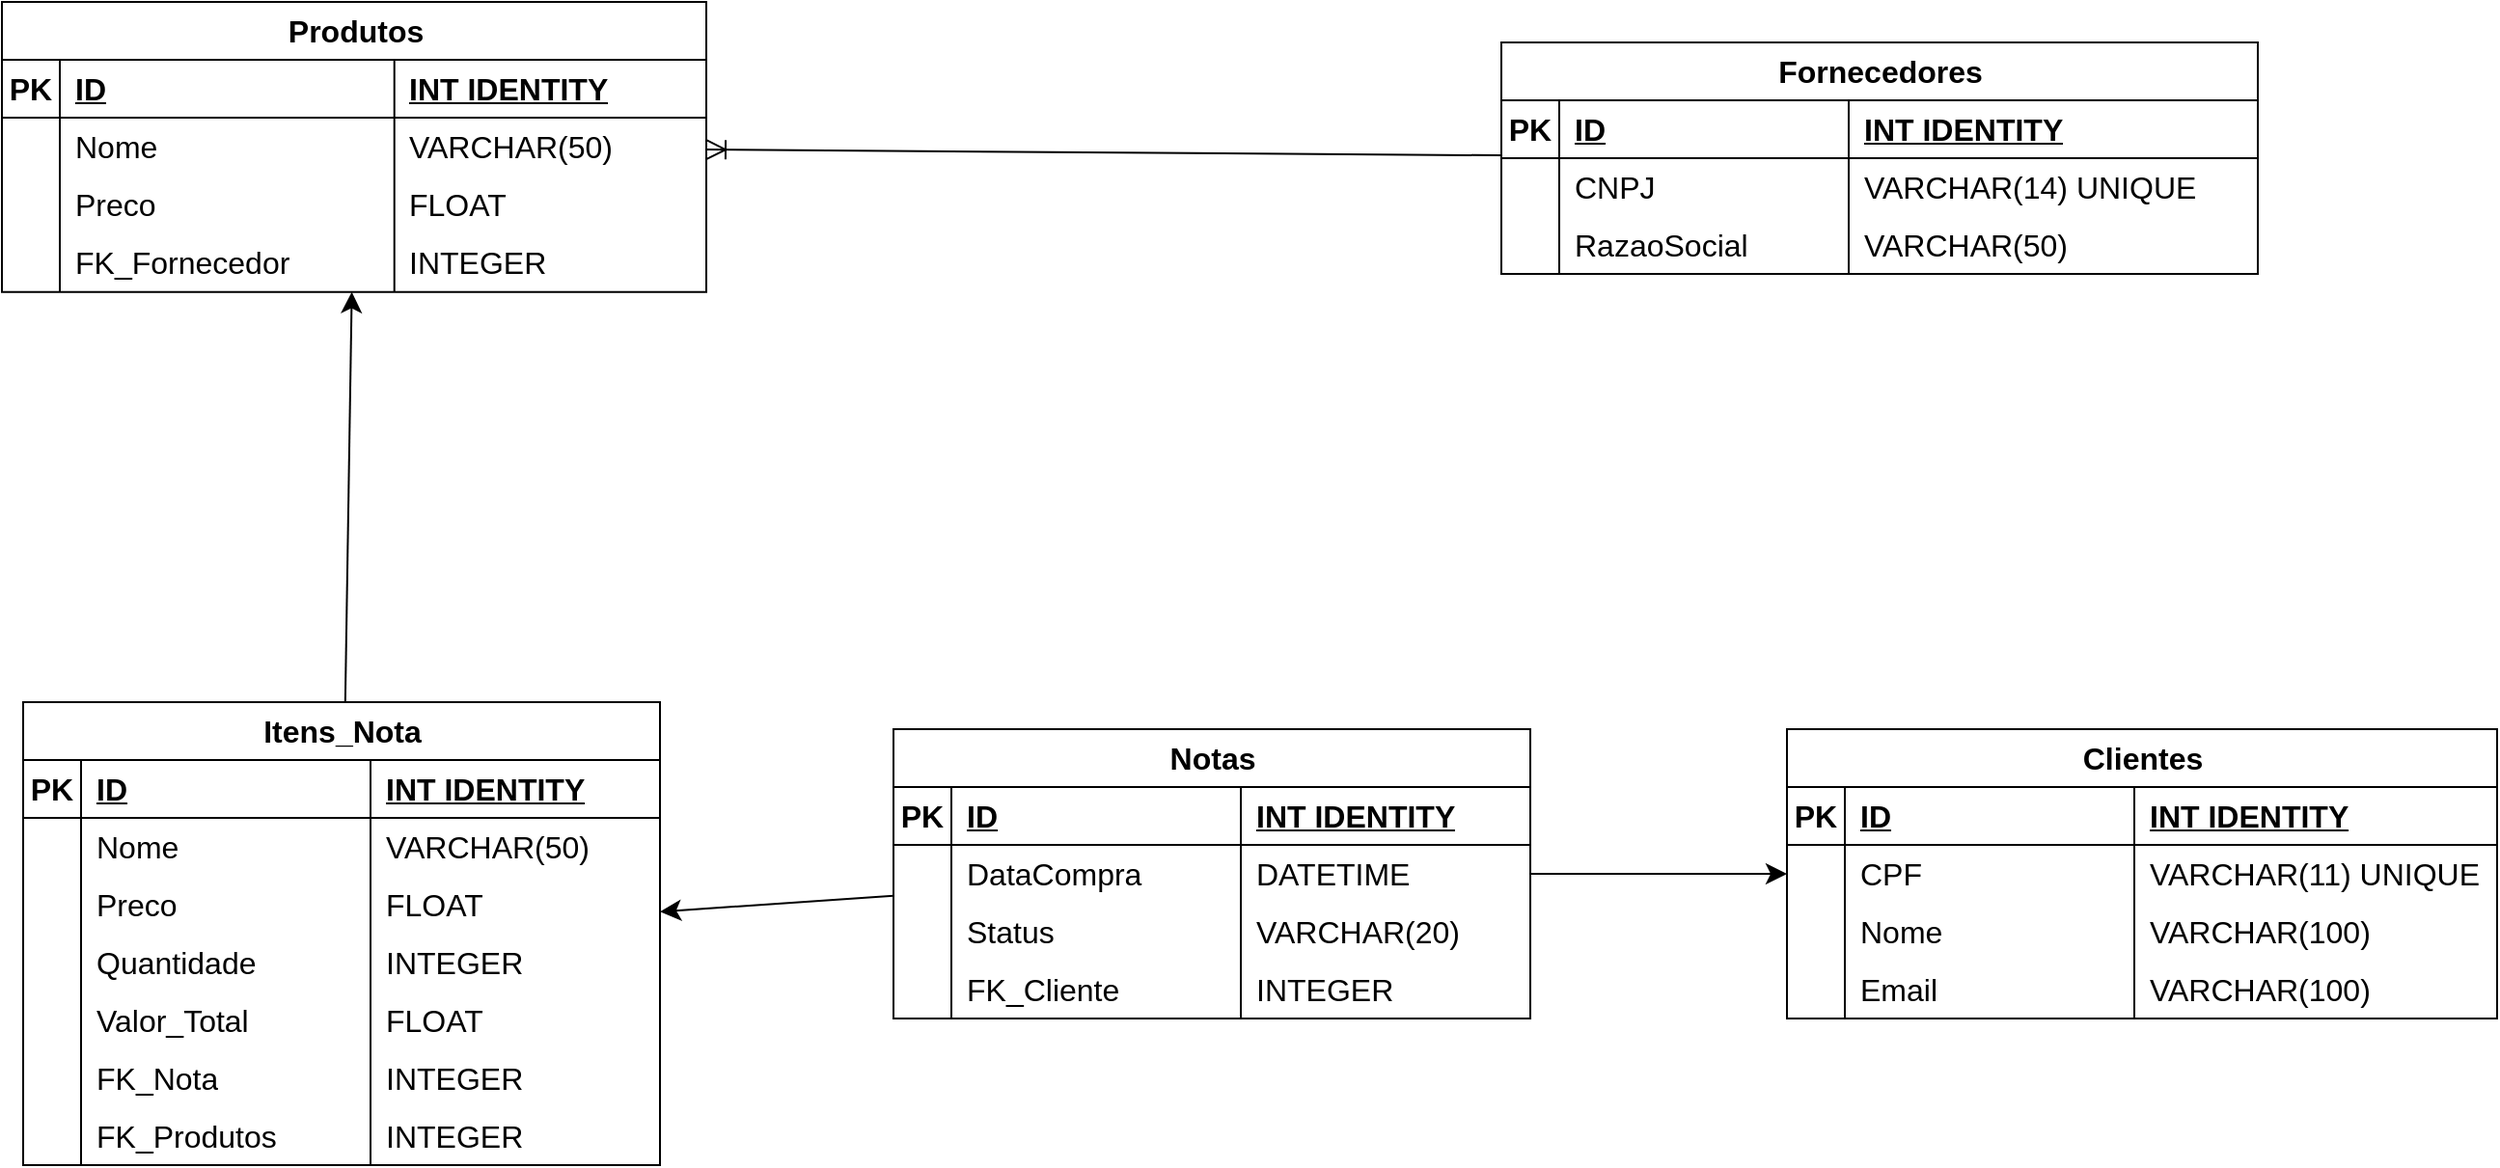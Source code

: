 <mxfile version="22.1.2" type="device">
  <diagram name="Page-1" id="btk4dhSdIgPT5likEBNf">
    <mxGraphModel dx="1498" dy="1090" grid="0" gridSize="10" guides="1" tooltips="1" connect="1" arrows="1" fold="1" page="0" pageScale="1" pageWidth="850" pageHeight="1100" math="0" shadow="0">
      <root>
        <mxCell id="0" />
        <mxCell id="1" parent="0" />
        <mxCell id="yaAyxSlWEsneB4Hl2WkM-1" value="Produtos" style="shape=table;startSize=30;container=1;collapsible=1;childLayout=tableLayout;fixedRows=1;rowLines=0;fontStyle=1;align=center;resizeLast=1;html=1;fontSize=16;shadow=0;" parent="1" vertex="1">
          <mxGeometry x="-397" y="-59" width="365" height="150.35" as="geometry" />
        </mxCell>
        <mxCell id="yaAyxSlWEsneB4Hl2WkM-2" value="" style="shape=tableRow;horizontal=0;startSize=0;swimlaneHead=0;swimlaneBody=0;fillColor=none;collapsible=0;dropTarget=0;points=[[0,0.5],[1,0.5]];portConstraint=eastwest;top=0;left=0;right=0;bottom=1;fontSize=16;shadow=0;" parent="yaAyxSlWEsneB4Hl2WkM-1" vertex="1">
          <mxGeometry y="30" width="365" height="30" as="geometry" />
        </mxCell>
        <mxCell id="yaAyxSlWEsneB4Hl2WkM-3" value="PK" style="shape=partialRectangle;connectable=0;fillColor=none;top=0;left=0;bottom=0;right=0;fontStyle=1;overflow=hidden;whiteSpace=wrap;html=1;fontSize=16;shadow=0;" parent="yaAyxSlWEsneB4Hl2WkM-2" vertex="1">
          <mxGeometry width="30" height="30" as="geometry">
            <mxRectangle width="30" height="30" as="alternateBounds" />
          </mxGeometry>
        </mxCell>
        <mxCell id="yaAyxSlWEsneB4Hl2WkM-4" value="ID" style="shape=partialRectangle;connectable=0;fillColor=none;top=0;left=0;bottom=0;right=0;align=left;spacingLeft=6;fontStyle=5;overflow=hidden;whiteSpace=wrap;html=1;fontSize=16;shadow=0;snapToPoint=0;fixDash=0;metaEdit=0;backgroundOutline=0;enumerate=0;comic=0;deletable=0;" parent="yaAyxSlWEsneB4Hl2WkM-2" vertex="1">
          <mxGeometry x="30" width="173.353" height="30" as="geometry">
            <mxRectangle width="173.353" height="30" as="alternateBounds" />
          </mxGeometry>
        </mxCell>
        <mxCell id="yaAyxSlWEsneB4Hl2WkM-152" value="INT IDENTITY" style="shape=partialRectangle;connectable=0;fillColor=none;top=0;left=0;bottom=0;right=0;align=left;spacingLeft=6;fontStyle=5;overflow=hidden;whiteSpace=wrap;html=1;fontSize=16;shadow=0;snapToPoint=0;fixDash=0;metaEdit=0;backgroundOutline=0;enumerate=0;comic=0;deletable=0;" parent="yaAyxSlWEsneB4Hl2WkM-2" vertex="1">
          <mxGeometry x="203.353" width="161.647" height="30" as="geometry">
            <mxRectangle width="161.647" height="30" as="alternateBounds" />
          </mxGeometry>
        </mxCell>
        <mxCell id="yaAyxSlWEsneB4Hl2WkM-5" value="" style="shape=tableRow;horizontal=0;startSize=0;swimlaneHead=0;swimlaneBody=0;fillColor=none;collapsible=0;dropTarget=0;points=[[0,0.5],[1,0.5]];portConstraint=eastwest;top=0;left=0;right=0;bottom=0;fontSize=16;shadow=0;" parent="yaAyxSlWEsneB4Hl2WkM-1" vertex="1">
          <mxGeometry y="60" width="365" height="30" as="geometry" />
        </mxCell>
        <mxCell id="yaAyxSlWEsneB4Hl2WkM-6" value="" style="shape=partialRectangle;connectable=0;fillColor=none;top=0;left=0;bottom=0;right=0;editable=1;overflow=hidden;whiteSpace=wrap;html=1;fontSize=16;shadow=0;" parent="yaAyxSlWEsneB4Hl2WkM-5" vertex="1">
          <mxGeometry width="30" height="30" as="geometry">
            <mxRectangle width="30" height="30" as="alternateBounds" />
          </mxGeometry>
        </mxCell>
        <mxCell id="yaAyxSlWEsneB4Hl2WkM-7" value="Nome" style="shape=partialRectangle;connectable=0;fillColor=none;top=0;left=0;bottom=0;right=0;align=left;spacingLeft=6;overflow=hidden;whiteSpace=wrap;html=1;fontSize=16;shadow=0;snapToPoint=0;fixDash=0;metaEdit=0;backgroundOutline=0;enumerate=0;comic=0;deletable=0;" parent="yaAyxSlWEsneB4Hl2WkM-5" vertex="1">
          <mxGeometry x="30" width="173.353" height="30" as="geometry">
            <mxRectangle width="173.353" height="30" as="alternateBounds" />
          </mxGeometry>
        </mxCell>
        <mxCell id="yaAyxSlWEsneB4Hl2WkM-153" value="VARCHAR(50)" style="shape=partialRectangle;connectable=0;fillColor=none;top=0;left=0;bottom=0;right=0;align=left;spacingLeft=6;overflow=hidden;whiteSpace=wrap;html=1;fontSize=16;shadow=0;snapToPoint=0;fixDash=0;metaEdit=0;backgroundOutline=0;enumerate=0;comic=0;deletable=0;" parent="yaAyxSlWEsneB4Hl2WkM-5" vertex="1">
          <mxGeometry x="203.353" width="161.647" height="30" as="geometry">
            <mxRectangle width="161.647" height="30" as="alternateBounds" />
          </mxGeometry>
        </mxCell>
        <mxCell id="yaAyxSlWEsneB4Hl2WkM-101" value="" style="shape=tableRow;horizontal=0;startSize=0;swimlaneHead=0;swimlaneBody=0;fillColor=none;collapsible=0;dropTarget=0;points=[[0,0.5],[1,0.5]];portConstraint=eastwest;top=0;left=0;right=0;bottom=0;fontSize=16;shadow=0;" parent="yaAyxSlWEsneB4Hl2WkM-1" vertex="1">
          <mxGeometry y="90" width="365" height="30" as="geometry" />
        </mxCell>
        <mxCell id="yaAyxSlWEsneB4Hl2WkM-102" value="" style="shape=partialRectangle;connectable=0;fillColor=none;top=0;left=0;bottom=0;right=0;editable=1;overflow=hidden;whiteSpace=wrap;html=1;fontSize=16;shadow=0;" parent="yaAyxSlWEsneB4Hl2WkM-101" vertex="1">
          <mxGeometry width="30" height="30" as="geometry">
            <mxRectangle width="30" height="30" as="alternateBounds" />
          </mxGeometry>
        </mxCell>
        <mxCell id="yaAyxSlWEsneB4Hl2WkM-103" value="Preco" style="shape=partialRectangle;connectable=0;fillColor=none;top=0;left=0;bottom=0;right=0;align=left;spacingLeft=6;overflow=hidden;whiteSpace=wrap;html=1;fontSize=16;shadow=0;snapToPoint=0;fixDash=0;metaEdit=0;backgroundOutline=0;enumerate=0;comic=0;deletable=0;" parent="yaAyxSlWEsneB4Hl2WkM-101" vertex="1">
          <mxGeometry x="30" width="173.353" height="30" as="geometry">
            <mxRectangle width="173.353" height="30" as="alternateBounds" />
          </mxGeometry>
        </mxCell>
        <mxCell id="yaAyxSlWEsneB4Hl2WkM-154" value="FLOAT" style="shape=partialRectangle;connectable=0;fillColor=none;top=0;left=0;bottom=0;right=0;align=left;spacingLeft=6;overflow=hidden;whiteSpace=wrap;html=1;fontSize=16;shadow=0;snapToPoint=0;fixDash=0;metaEdit=0;backgroundOutline=0;enumerate=0;comic=0;deletable=0;" parent="yaAyxSlWEsneB4Hl2WkM-101" vertex="1">
          <mxGeometry x="203.353" width="161.647" height="30" as="geometry">
            <mxRectangle width="161.647" height="30" as="alternateBounds" />
          </mxGeometry>
        </mxCell>
        <mxCell id="yaAyxSlWEsneB4Hl2WkM-73" value="" style="shape=tableRow;horizontal=0;startSize=0;swimlaneHead=0;swimlaneBody=0;fillColor=none;collapsible=0;dropTarget=0;points=[[0,0.5],[1,0.5]];portConstraint=eastwest;top=0;left=0;right=0;bottom=0;fontSize=16;shadow=0;" parent="yaAyxSlWEsneB4Hl2WkM-1" vertex="1">
          <mxGeometry y="120" width="365" height="30" as="geometry" />
        </mxCell>
        <mxCell id="yaAyxSlWEsneB4Hl2WkM-74" value="" style="shape=partialRectangle;connectable=0;fillColor=none;top=0;left=0;bottom=0;right=0;editable=1;overflow=hidden;whiteSpace=wrap;html=1;fontSize=16;shadow=0;" parent="yaAyxSlWEsneB4Hl2WkM-73" vertex="1">
          <mxGeometry width="30" height="30" as="geometry">
            <mxRectangle width="30" height="30" as="alternateBounds" />
          </mxGeometry>
        </mxCell>
        <mxCell id="yaAyxSlWEsneB4Hl2WkM-75" value="FK_Fornecedor" style="shape=partialRectangle;connectable=0;fillColor=none;top=0;left=0;bottom=0;right=0;align=left;spacingLeft=6;overflow=hidden;whiteSpace=wrap;html=1;fontSize=16;shadow=0;snapToPoint=0;fixDash=0;metaEdit=0;backgroundOutline=0;enumerate=0;comic=0;deletable=0;" parent="yaAyxSlWEsneB4Hl2WkM-73" vertex="1">
          <mxGeometry x="30" width="173.353" height="30" as="geometry">
            <mxRectangle width="173.353" height="30" as="alternateBounds" />
          </mxGeometry>
        </mxCell>
        <mxCell id="yaAyxSlWEsneB4Hl2WkM-156" value="INTEGER" style="shape=partialRectangle;connectable=0;fillColor=none;top=0;left=0;bottom=0;right=0;align=left;spacingLeft=6;overflow=hidden;whiteSpace=wrap;html=1;fontSize=16;shadow=0;snapToPoint=0;fixDash=0;metaEdit=0;backgroundOutline=0;enumerate=0;comic=0;deletable=0;" parent="yaAyxSlWEsneB4Hl2WkM-73" vertex="1">
          <mxGeometry x="203.353" width="161.647" height="30" as="geometry">
            <mxRectangle width="161.647" height="30" as="alternateBounds" />
          </mxGeometry>
        </mxCell>
        <mxCell id="yaAyxSlWEsneB4Hl2WkM-59" style="edgeStyle=none;curved=1;rounded=0;orthogonalLoop=1;jettySize=auto;html=1;fontSize=12;startSize=8;endSize=8;endArrow=ERoneToMany;endFill=0;shadow=0;snapToPoint=0;fixDash=0;metaEdit=0;backgroundOutline=0;enumerate=0;comic=0;deletable=0;" parent="1" source="yaAyxSlWEsneB4Hl2WkM-14" target="yaAyxSlWEsneB4Hl2WkM-1" edge="1">
          <mxGeometry relative="1" as="geometry" />
        </mxCell>
        <mxCell id="yaAyxSlWEsneB4Hl2WkM-14" value="Fornecedores" style="shape=table;startSize=30;container=1;collapsible=1;childLayout=tableLayout;fixedRows=1;rowLines=0;fontStyle=1;align=center;resizeLast=1;html=1;fontSize=16;shadow=0;snapToPoint=0;fixDash=0;metaEdit=0;backgroundOutline=0;enumerate=0;comic=0;deletable=0;" parent="1" vertex="1">
          <mxGeometry x="380" y="-38" width="392" height="120" as="geometry" />
        </mxCell>
        <mxCell id="yaAyxSlWEsneB4Hl2WkM-15" value="" style="shape=tableRow;horizontal=0;startSize=0;swimlaneHead=0;swimlaneBody=0;fillColor=none;collapsible=0;dropTarget=0;points=[[0,0.5],[1,0.5]];portConstraint=eastwest;top=0;left=0;right=0;bottom=1;fontSize=16;shadow=0;snapToPoint=0;fixDash=0;metaEdit=0;backgroundOutline=0;enumerate=0;comic=0;deletable=0;" parent="yaAyxSlWEsneB4Hl2WkM-14" vertex="1">
          <mxGeometry y="30" width="392" height="30" as="geometry" />
        </mxCell>
        <mxCell id="yaAyxSlWEsneB4Hl2WkM-16" value="PK" style="shape=partialRectangle;connectable=0;fillColor=none;top=0;left=0;bottom=0;right=0;fontStyle=1;overflow=hidden;whiteSpace=wrap;html=1;fontSize=16;shadow=0;snapToPoint=0;fixDash=0;metaEdit=0;backgroundOutline=0;enumerate=0;comic=0;deletable=0;" parent="yaAyxSlWEsneB4Hl2WkM-15" vertex="1">
          <mxGeometry width="30" height="30" as="geometry">
            <mxRectangle width="30" height="30" as="alternateBounds" />
          </mxGeometry>
        </mxCell>
        <mxCell id="yaAyxSlWEsneB4Hl2WkM-17" value="ID" style="shape=partialRectangle;connectable=0;fillColor=none;top=0;left=0;bottom=0;right=0;align=left;spacingLeft=6;fontStyle=5;overflow=hidden;whiteSpace=wrap;html=1;fontSize=16;shadow=0;snapToPoint=0;fixDash=0;metaEdit=0;backgroundOutline=0;enumerate=0;comic=0;deletable=0;" parent="yaAyxSlWEsneB4Hl2WkM-15" vertex="1">
          <mxGeometry x="30" width="150" height="30" as="geometry">
            <mxRectangle width="150" height="30" as="alternateBounds" />
          </mxGeometry>
        </mxCell>
        <mxCell id="yaAyxSlWEsneB4Hl2WkM-140" value="&lt;span style=&quot;color: rgb(0, 0, 0); font-family: Helvetica; font-size: 16px; font-style: normal; font-variant-ligatures: normal; font-variant-caps: normal; font-weight: 700; letter-spacing: normal; orphans: 2; text-align: left; text-indent: 0px; text-transform: none; widows: 2; word-spacing: 0px; -webkit-text-stroke-width: 0px; background-color: rgb(255, 255, 255); text-decoration: underline; float: none; display: inline !important;&quot;&gt;INT IDENTITY&lt;/span&gt;" style="shape=partialRectangle;connectable=0;fillColor=none;top=0;left=0;bottom=0;right=0;align=left;spacingLeft=6;fontStyle=5;overflow=hidden;whiteSpace=wrap;html=1;fontSize=16;shadow=0;snapToPoint=0;fixDash=0;metaEdit=0;backgroundOutline=0;enumerate=0;comic=0;deletable=0;" parent="yaAyxSlWEsneB4Hl2WkM-15" vertex="1">
          <mxGeometry x="180" width="212" height="30" as="geometry">
            <mxRectangle width="212" height="30" as="alternateBounds" />
          </mxGeometry>
        </mxCell>
        <mxCell id="yaAyxSlWEsneB4Hl2WkM-18" value="" style="shape=tableRow;horizontal=0;startSize=0;swimlaneHead=0;swimlaneBody=0;fillColor=none;collapsible=0;dropTarget=0;points=[[0,0.5],[1,0.5]];portConstraint=eastwest;top=0;left=0;right=0;bottom=0;fontSize=16;shadow=0;snapToPoint=0;fixDash=0;metaEdit=0;backgroundOutline=0;enumerate=0;comic=0;deletable=0;" parent="yaAyxSlWEsneB4Hl2WkM-14" vertex="1">
          <mxGeometry y="60" width="392" height="30" as="geometry" />
        </mxCell>
        <mxCell id="yaAyxSlWEsneB4Hl2WkM-19" value="" style="shape=partialRectangle;connectable=0;fillColor=none;top=0;left=0;bottom=0;right=0;editable=1;overflow=hidden;whiteSpace=wrap;html=1;fontSize=16;shadow=0;snapToPoint=0;fixDash=0;metaEdit=0;backgroundOutline=0;enumerate=0;comic=0;deletable=0;" parent="yaAyxSlWEsneB4Hl2WkM-18" vertex="1">
          <mxGeometry width="30" height="30" as="geometry">
            <mxRectangle width="30" height="30" as="alternateBounds" />
          </mxGeometry>
        </mxCell>
        <mxCell id="yaAyxSlWEsneB4Hl2WkM-20" value="CNPJ" style="shape=partialRectangle;connectable=0;fillColor=none;top=0;left=0;bottom=0;right=0;align=left;spacingLeft=6;overflow=hidden;whiteSpace=wrap;html=1;fontSize=16;shadow=0;snapToPoint=0;fixDash=0;metaEdit=0;backgroundOutline=0;enumerate=0;comic=0;deletable=0;" parent="yaAyxSlWEsneB4Hl2WkM-18" vertex="1">
          <mxGeometry x="30" width="150" height="30" as="geometry">
            <mxRectangle width="150" height="30" as="alternateBounds" />
          </mxGeometry>
        </mxCell>
        <mxCell id="yaAyxSlWEsneB4Hl2WkM-141" value="VARCHAR(14) UNIQUE" style="shape=partialRectangle;connectable=0;fillColor=none;top=0;left=0;bottom=0;right=0;align=left;spacingLeft=6;overflow=hidden;whiteSpace=wrap;html=1;fontSize=16;shadow=0;snapToPoint=0;fixDash=0;metaEdit=0;backgroundOutline=0;enumerate=0;comic=0;deletable=0;" parent="yaAyxSlWEsneB4Hl2WkM-18" vertex="1">
          <mxGeometry x="180" width="212" height="30" as="geometry">
            <mxRectangle width="212" height="30" as="alternateBounds" />
          </mxGeometry>
        </mxCell>
        <mxCell id="yaAyxSlWEsneB4Hl2WkM-137" value="" style="shape=tableRow;horizontal=0;startSize=0;swimlaneHead=0;swimlaneBody=0;fillColor=none;collapsible=0;dropTarget=0;points=[[0,0.5],[1,0.5]];portConstraint=eastwest;top=0;left=0;right=0;bottom=0;fontSize=16;shadow=0;snapToPoint=0;fixDash=0;metaEdit=0;backgroundOutline=0;enumerate=0;comic=0;deletable=0;" parent="yaAyxSlWEsneB4Hl2WkM-14" vertex="1">
          <mxGeometry y="90" width="392" height="30" as="geometry" />
        </mxCell>
        <mxCell id="yaAyxSlWEsneB4Hl2WkM-138" value="" style="shape=partialRectangle;connectable=0;fillColor=none;top=0;left=0;bottom=0;right=0;editable=1;overflow=hidden;whiteSpace=wrap;html=1;fontSize=16;shadow=0;snapToPoint=0;fixDash=0;metaEdit=0;backgroundOutline=0;enumerate=0;comic=0;deletable=0;" parent="yaAyxSlWEsneB4Hl2WkM-137" vertex="1">
          <mxGeometry width="30" height="30" as="geometry">
            <mxRectangle width="30" height="30" as="alternateBounds" />
          </mxGeometry>
        </mxCell>
        <mxCell id="yaAyxSlWEsneB4Hl2WkM-139" value="RazaoSocial" style="shape=partialRectangle;connectable=0;fillColor=none;top=0;left=0;bottom=0;right=0;align=left;spacingLeft=6;overflow=hidden;whiteSpace=wrap;html=1;fontSize=16;shadow=0;snapToPoint=0;fixDash=0;metaEdit=0;backgroundOutline=0;enumerate=0;comic=0;deletable=0;" parent="yaAyxSlWEsneB4Hl2WkM-137" vertex="1">
          <mxGeometry x="30" width="150" height="30" as="geometry">
            <mxRectangle width="150" height="30" as="alternateBounds" />
          </mxGeometry>
        </mxCell>
        <mxCell id="yaAyxSlWEsneB4Hl2WkM-142" value="VARCHAR(50)" style="shape=partialRectangle;connectable=0;fillColor=none;top=0;left=0;bottom=0;right=0;align=left;spacingLeft=6;overflow=hidden;whiteSpace=wrap;html=1;fontSize=16;shadow=0;snapToPoint=0;fixDash=0;metaEdit=0;backgroundOutline=0;enumerate=0;comic=0;deletable=0;" parent="yaAyxSlWEsneB4Hl2WkM-137" vertex="1">
          <mxGeometry x="180" width="212" height="30" as="geometry">
            <mxRectangle width="212" height="30" as="alternateBounds" />
          </mxGeometry>
        </mxCell>
        <mxCell id="yaAyxSlWEsneB4Hl2WkM-27" value="Clientes" style="shape=table;startSize=30;container=1;collapsible=1;childLayout=tableLayout;fixedRows=1;rowLines=0;fontStyle=1;align=center;resizeLast=1;html=1;fontSize=16;" parent="1" vertex="1">
          <mxGeometry x="528" y="318" width="368" height="150" as="geometry" />
        </mxCell>
        <mxCell id="yaAyxSlWEsneB4Hl2WkM-28" value="" style="shape=tableRow;horizontal=0;startSize=0;swimlaneHead=0;swimlaneBody=0;fillColor=none;collapsible=0;dropTarget=0;points=[[0,0.5],[1,0.5]];portConstraint=eastwest;top=0;left=0;right=0;bottom=1;fontSize=16;" parent="yaAyxSlWEsneB4Hl2WkM-27" vertex="1">
          <mxGeometry y="30" width="368" height="30" as="geometry" />
        </mxCell>
        <mxCell id="yaAyxSlWEsneB4Hl2WkM-29" value="PK" style="shape=partialRectangle;connectable=0;fillColor=none;top=0;left=0;bottom=0;right=0;fontStyle=1;overflow=hidden;whiteSpace=wrap;html=1;fontSize=16;shadow=0;snapToPoint=0;fixDash=0;metaEdit=0;backgroundOutline=0;enumerate=0;comic=0;deletable=0;" parent="yaAyxSlWEsneB4Hl2WkM-28" vertex="1">
          <mxGeometry width="30" height="30" as="geometry">
            <mxRectangle width="30" height="30" as="alternateBounds" />
          </mxGeometry>
        </mxCell>
        <mxCell id="yaAyxSlWEsneB4Hl2WkM-30" value="ID" style="shape=partialRectangle;connectable=0;fillColor=none;top=0;left=0;bottom=0;right=0;align=left;spacingLeft=6;fontStyle=5;overflow=hidden;whiteSpace=wrap;html=1;fontSize=16;shadow=0;snapToPoint=0;fixDash=0;metaEdit=0;backgroundOutline=0;enumerate=0;comic=0;deletable=0;" parent="yaAyxSlWEsneB4Hl2WkM-28" vertex="1">
          <mxGeometry x="30" width="150" height="30" as="geometry">
            <mxRectangle width="150" height="30" as="alternateBounds" />
          </mxGeometry>
        </mxCell>
        <mxCell id="yaAyxSlWEsneB4Hl2WkM-117" value="INT IDENTITY" style="shape=partialRectangle;connectable=0;fillColor=none;top=0;left=0;bottom=0;right=0;align=left;spacingLeft=6;fontStyle=5;overflow=hidden;whiteSpace=wrap;html=1;fontSize=16;" parent="yaAyxSlWEsneB4Hl2WkM-28" vertex="1">
          <mxGeometry x="180" width="188" height="30" as="geometry">
            <mxRectangle width="188" height="30" as="alternateBounds" />
          </mxGeometry>
        </mxCell>
        <mxCell id="yaAyxSlWEsneB4Hl2WkM-31" value="" style="shape=tableRow;horizontal=0;startSize=0;swimlaneHead=0;swimlaneBody=0;fillColor=none;collapsible=0;dropTarget=0;points=[[0,0.5],[1,0.5]];portConstraint=eastwest;top=0;left=0;right=0;bottom=0;fontSize=16;" parent="yaAyxSlWEsneB4Hl2WkM-27" vertex="1">
          <mxGeometry y="60" width="368" height="30" as="geometry" />
        </mxCell>
        <mxCell id="yaAyxSlWEsneB4Hl2WkM-32" value="" style="shape=partialRectangle;connectable=0;fillColor=none;top=0;left=0;bottom=0;right=0;editable=1;overflow=hidden;whiteSpace=wrap;html=1;fontSize=16;shadow=0;snapToPoint=0;fixDash=0;metaEdit=0;backgroundOutline=0;enumerate=0;comic=0;deletable=0;" parent="yaAyxSlWEsneB4Hl2WkM-31" vertex="1">
          <mxGeometry width="30" height="30" as="geometry">
            <mxRectangle width="30" height="30" as="alternateBounds" />
          </mxGeometry>
        </mxCell>
        <mxCell id="yaAyxSlWEsneB4Hl2WkM-33" value="CPF" style="shape=partialRectangle;connectable=0;fillColor=none;top=0;left=0;bottom=0;right=0;align=left;spacingLeft=6;overflow=hidden;whiteSpace=wrap;html=1;fontSize=16;shadow=0;snapToPoint=0;fixDash=0;metaEdit=0;backgroundOutline=0;enumerate=0;comic=0;deletable=0;" parent="yaAyxSlWEsneB4Hl2WkM-31" vertex="1">
          <mxGeometry x="30" width="150" height="30" as="geometry">
            <mxRectangle width="150" height="30" as="alternateBounds" />
          </mxGeometry>
        </mxCell>
        <mxCell id="yaAyxSlWEsneB4Hl2WkM-118" value="VARCHAR(11) UNIQUE" style="shape=partialRectangle;connectable=0;fillColor=none;top=0;left=0;bottom=0;right=0;align=left;spacingLeft=6;overflow=hidden;whiteSpace=wrap;html=1;fontSize=16;" parent="yaAyxSlWEsneB4Hl2WkM-31" vertex="1">
          <mxGeometry x="180" width="188" height="30" as="geometry">
            <mxRectangle width="188" height="30" as="alternateBounds" />
          </mxGeometry>
        </mxCell>
        <mxCell id="yaAyxSlWEsneB4Hl2WkM-125" value="" style="shape=tableRow;horizontal=0;startSize=0;swimlaneHead=0;swimlaneBody=0;fillColor=none;collapsible=0;dropTarget=0;points=[[0,0.5],[1,0.5]];portConstraint=eastwest;top=0;left=0;right=0;bottom=0;fontSize=16;" parent="yaAyxSlWEsneB4Hl2WkM-27" vertex="1">
          <mxGeometry y="90" width="368" height="30" as="geometry" />
        </mxCell>
        <mxCell id="yaAyxSlWEsneB4Hl2WkM-126" value="" style="shape=partialRectangle;connectable=0;fillColor=none;top=0;left=0;bottom=0;right=0;editable=1;overflow=hidden;whiteSpace=wrap;html=1;fontSize=16;shadow=0;snapToPoint=0;fixDash=0;metaEdit=0;backgroundOutline=0;enumerate=0;comic=0;deletable=0;" parent="yaAyxSlWEsneB4Hl2WkM-125" vertex="1">
          <mxGeometry width="30" height="30" as="geometry">
            <mxRectangle width="30" height="30" as="alternateBounds" />
          </mxGeometry>
        </mxCell>
        <mxCell id="yaAyxSlWEsneB4Hl2WkM-127" value="Nome" style="shape=partialRectangle;connectable=0;fillColor=none;top=0;left=0;bottom=0;right=0;align=left;spacingLeft=6;overflow=hidden;whiteSpace=wrap;html=1;fontSize=16;shadow=0;snapToPoint=0;fixDash=0;metaEdit=0;backgroundOutline=0;enumerate=0;comic=0;deletable=0;" parent="yaAyxSlWEsneB4Hl2WkM-125" vertex="1">
          <mxGeometry x="30" width="150" height="30" as="geometry">
            <mxRectangle width="150" height="30" as="alternateBounds" />
          </mxGeometry>
        </mxCell>
        <mxCell id="yaAyxSlWEsneB4Hl2WkM-128" value="VARCHAR(100)" style="shape=partialRectangle;connectable=0;fillColor=none;top=0;left=0;bottom=0;right=0;align=left;spacingLeft=6;overflow=hidden;whiteSpace=wrap;html=1;fontSize=16;" parent="yaAyxSlWEsneB4Hl2WkM-125" vertex="1">
          <mxGeometry x="180" width="188" height="30" as="geometry">
            <mxRectangle width="188" height="30" as="alternateBounds" />
          </mxGeometry>
        </mxCell>
        <mxCell id="yaAyxSlWEsneB4Hl2WkM-34" value="" style="shape=tableRow;horizontal=0;startSize=0;swimlaneHead=0;swimlaneBody=0;fillColor=none;collapsible=0;dropTarget=0;points=[[0,0.5],[1,0.5]];portConstraint=eastwest;top=0;left=0;right=0;bottom=0;fontSize=16;" parent="yaAyxSlWEsneB4Hl2WkM-27" vertex="1">
          <mxGeometry y="120" width="368" height="30" as="geometry" />
        </mxCell>
        <mxCell id="yaAyxSlWEsneB4Hl2WkM-35" value="" style="shape=partialRectangle;connectable=0;fillColor=none;top=0;left=0;bottom=0;right=0;editable=1;overflow=hidden;whiteSpace=wrap;html=1;fontSize=16;shadow=0;snapToPoint=0;fixDash=0;metaEdit=0;backgroundOutline=0;enumerate=0;comic=0;deletable=0;" parent="yaAyxSlWEsneB4Hl2WkM-34" vertex="1">
          <mxGeometry width="30" height="30" as="geometry">
            <mxRectangle width="30" height="30" as="alternateBounds" />
          </mxGeometry>
        </mxCell>
        <mxCell id="yaAyxSlWEsneB4Hl2WkM-36" value="Email" style="shape=partialRectangle;connectable=0;fillColor=none;top=0;left=0;bottom=0;right=0;align=left;spacingLeft=6;overflow=hidden;whiteSpace=wrap;html=1;fontSize=16;shadow=0;snapToPoint=0;fixDash=0;metaEdit=0;backgroundOutline=0;enumerate=0;comic=0;deletable=0;" parent="yaAyxSlWEsneB4Hl2WkM-34" vertex="1">
          <mxGeometry x="30" width="150" height="30" as="geometry">
            <mxRectangle width="150" height="30" as="alternateBounds" />
          </mxGeometry>
        </mxCell>
        <mxCell id="yaAyxSlWEsneB4Hl2WkM-119" value="VARCHAR(100)" style="shape=partialRectangle;connectable=0;fillColor=none;top=0;left=0;bottom=0;right=0;align=left;spacingLeft=6;overflow=hidden;whiteSpace=wrap;html=1;fontSize=16;" parent="yaAyxSlWEsneB4Hl2WkM-34" vertex="1">
          <mxGeometry x="180" width="188" height="30" as="geometry">
            <mxRectangle width="188" height="30" as="alternateBounds" />
          </mxGeometry>
        </mxCell>
        <mxCell id="yaAyxSlWEsneB4Hl2WkM-107" style="edgeStyle=none;curved=1;rounded=0;orthogonalLoop=1;jettySize=auto;html=1;fontSize=12;startSize=8;endSize=8;shadow=0;snapToPoint=0;fixDash=0;metaEdit=0;backgroundOutline=0;enumerate=0;comic=0;deletable=0;" parent="1" source="yaAyxSlWEsneB4Hl2WkM-40" target="yaAyxSlWEsneB4Hl2WkM-82" edge="1">
          <mxGeometry relative="1" as="geometry" />
        </mxCell>
        <mxCell id="yaAyxSlWEsneB4Hl2WkM-40" value="Notas" style="shape=table;startSize=30;container=1;collapsible=1;childLayout=tableLayout;fixedRows=1;rowLines=0;fontStyle=1;align=center;resizeLast=1;html=1;fontSize=16;shadow=0;snapToPoint=0;fixDash=0;metaEdit=0;backgroundOutline=0;enumerate=0;comic=0;deletable=0;" parent="1" vertex="1">
          <mxGeometry x="65" y="318" width="330" height="150" as="geometry" />
        </mxCell>
        <mxCell id="yaAyxSlWEsneB4Hl2WkM-41" value="" style="shape=tableRow;horizontal=0;startSize=0;swimlaneHead=0;swimlaneBody=0;fillColor=none;collapsible=0;dropTarget=0;points=[[0,0.5],[1,0.5]];portConstraint=eastwest;top=0;left=0;right=0;bottom=1;fontSize=16;shadow=0;snapToPoint=0;fixDash=0;metaEdit=0;backgroundOutline=0;enumerate=0;comic=0;deletable=0;" parent="yaAyxSlWEsneB4Hl2WkM-40" vertex="1">
          <mxGeometry y="30" width="330" height="30" as="geometry" />
        </mxCell>
        <mxCell id="yaAyxSlWEsneB4Hl2WkM-42" value="PK" style="shape=partialRectangle;connectable=0;fillColor=none;top=0;left=0;bottom=0;right=0;fontStyle=1;overflow=hidden;whiteSpace=wrap;html=1;fontSize=16;shadow=0;snapToPoint=0;fixDash=0;metaEdit=0;backgroundOutline=0;enumerate=0;comic=0;deletable=0;" parent="yaAyxSlWEsneB4Hl2WkM-41" vertex="1">
          <mxGeometry width="30" height="30" as="geometry">
            <mxRectangle width="30" height="30" as="alternateBounds" />
          </mxGeometry>
        </mxCell>
        <mxCell id="yaAyxSlWEsneB4Hl2WkM-43" value="ID" style="shape=partialRectangle;connectable=0;fillColor=none;top=0;left=0;bottom=0;right=0;align=left;spacingLeft=6;fontStyle=5;overflow=hidden;whiteSpace=wrap;html=1;fontSize=16;shadow=0;snapToPoint=0;fixDash=0;metaEdit=0;backgroundOutline=0;enumerate=0;comic=0;deletable=0;" parent="yaAyxSlWEsneB4Hl2WkM-41" vertex="1">
          <mxGeometry x="30" width="150" height="30" as="geometry">
            <mxRectangle width="150" height="30" as="alternateBounds" />
          </mxGeometry>
        </mxCell>
        <mxCell id="yaAyxSlWEsneB4Hl2WkM-143" value="INT IDENTITY" style="shape=partialRectangle;connectable=0;fillColor=none;top=0;left=0;bottom=0;right=0;align=left;spacingLeft=6;fontStyle=5;overflow=hidden;whiteSpace=wrap;html=1;fontSize=16;shadow=0;snapToPoint=0;fixDash=0;metaEdit=0;backgroundOutline=0;enumerate=0;comic=0;deletable=0;" parent="yaAyxSlWEsneB4Hl2WkM-41" vertex="1">
          <mxGeometry x="180" width="150" height="30" as="geometry">
            <mxRectangle width="150" height="30" as="alternateBounds" />
          </mxGeometry>
        </mxCell>
        <mxCell id="yaAyxSlWEsneB4Hl2WkM-44" value="" style="shape=tableRow;horizontal=0;startSize=0;swimlaneHead=0;swimlaneBody=0;fillColor=none;collapsible=0;dropTarget=0;points=[[0,0.5],[1,0.5]];portConstraint=eastwest;top=0;left=0;right=0;bottom=0;fontSize=16;shadow=0;snapToPoint=0;fixDash=0;metaEdit=0;backgroundOutline=0;enumerate=0;comic=0;deletable=0;" parent="yaAyxSlWEsneB4Hl2WkM-40" vertex="1">
          <mxGeometry y="60" width="330" height="30" as="geometry" />
        </mxCell>
        <mxCell id="yaAyxSlWEsneB4Hl2WkM-45" value="" style="shape=partialRectangle;connectable=0;fillColor=none;top=0;left=0;bottom=0;right=0;editable=1;overflow=hidden;whiteSpace=wrap;html=1;fontSize=16;shadow=0;snapToPoint=0;fixDash=0;metaEdit=0;backgroundOutline=0;enumerate=0;comic=0;deletable=0;" parent="yaAyxSlWEsneB4Hl2WkM-44" vertex="1">
          <mxGeometry width="30" height="30" as="geometry">
            <mxRectangle width="30" height="30" as="alternateBounds" />
          </mxGeometry>
        </mxCell>
        <mxCell id="yaAyxSlWEsneB4Hl2WkM-46" value="DataCompra" style="shape=partialRectangle;connectable=0;fillColor=none;top=0;left=0;bottom=0;right=0;align=left;spacingLeft=6;overflow=hidden;whiteSpace=wrap;html=1;fontSize=16;shadow=0;snapToPoint=0;fixDash=0;metaEdit=0;backgroundOutline=0;enumerate=0;comic=0;deletable=0;" parent="yaAyxSlWEsneB4Hl2WkM-44" vertex="1">
          <mxGeometry x="30" width="150" height="30" as="geometry">
            <mxRectangle width="150" height="30" as="alternateBounds" />
          </mxGeometry>
        </mxCell>
        <mxCell id="yaAyxSlWEsneB4Hl2WkM-144" value="DATETIME" style="shape=partialRectangle;connectable=0;fillColor=none;top=0;left=0;bottom=0;right=0;align=left;spacingLeft=6;overflow=hidden;whiteSpace=wrap;html=1;fontSize=16;shadow=0;snapToPoint=0;fixDash=0;metaEdit=0;backgroundOutline=0;enumerate=0;comic=0;deletable=0;" parent="yaAyxSlWEsneB4Hl2WkM-44" vertex="1">
          <mxGeometry x="180" width="150" height="30" as="geometry">
            <mxRectangle width="150" height="30" as="alternateBounds" />
          </mxGeometry>
        </mxCell>
        <mxCell id="yaAyxSlWEsneB4Hl2WkM-157" value="" style="shape=tableRow;horizontal=0;startSize=0;swimlaneHead=0;swimlaneBody=0;fillColor=none;collapsible=0;dropTarget=0;points=[[0,0.5],[1,0.5]];portConstraint=eastwest;top=0;left=0;right=0;bottom=0;fontSize=16;shadow=0;snapToPoint=0;fixDash=0;metaEdit=0;backgroundOutline=0;enumerate=0;comic=0;deletable=0;" parent="yaAyxSlWEsneB4Hl2WkM-40" vertex="1">
          <mxGeometry y="90" width="330" height="30" as="geometry" />
        </mxCell>
        <mxCell id="yaAyxSlWEsneB4Hl2WkM-158" value="" style="shape=partialRectangle;connectable=0;fillColor=none;top=0;left=0;bottom=0;right=0;editable=1;overflow=hidden;whiteSpace=wrap;html=1;fontSize=16;shadow=0;snapToPoint=0;fixDash=0;metaEdit=0;backgroundOutline=0;enumerate=0;comic=0;deletable=0;" parent="yaAyxSlWEsneB4Hl2WkM-157" vertex="1">
          <mxGeometry width="30" height="30" as="geometry">
            <mxRectangle width="30" height="30" as="alternateBounds" />
          </mxGeometry>
        </mxCell>
        <mxCell id="yaAyxSlWEsneB4Hl2WkM-159" value="Status&lt;span style=&quot;white-space: pre;&quot;&gt;&#x9;&lt;/span&gt;" style="shape=partialRectangle;connectable=0;fillColor=none;top=0;left=0;bottom=0;right=0;align=left;spacingLeft=6;overflow=hidden;whiteSpace=wrap;html=1;fontSize=16;shadow=0;snapToPoint=0;fixDash=0;metaEdit=0;backgroundOutline=0;enumerate=0;comic=0;deletable=0;" parent="yaAyxSlWEsneB4Hl2WkM-157" vertex="1">
          <mxGeometry x="30" width="150" height="30" as="geometry">
            <mxRectangle width="150" height="30" as="alternateBounds" />
          </mxGeometry>
        </mxCell>
        <mxCell id="yaAyxSlWEsneB4Hl2WkM-160" value="VARCHAR(20)" style="shape=partialRectangle;connectable=0;fillColor=none;top=0;left=0;bottom=0;right=0;align=left;spacingLeft=6;overflow=hidden;whiteSpace=wrap;html=1;fontSize=16;shadow=0;snapToPoint=0;fixDash=0;metaEdit=0;backgroundOutline=0;enumerate=0;comic=0;deletable=0;" parent="yaAyxSlWEsneB4Hl2WkM-157" vertex="1">
          <mxGeometry x="180" width="150" height="30" as="geometry">
            <mxRectangle width="150" height="30" as="alternateBounds" />
          </mxGeometry>
        </mxCell>
        <mxCell id="yaAyxSlWEsneB4Hl2WkM-47" value="" style="shape=tableRow;horizontal=0;startSize=0;swimlaneHead=0;swimlaneBody=0;fillColor=none;collapsible=0;dropTarget=0;points=[[0,0.5],[1,0.5]];portConstraint=eastwest;top=0;left=0;right=0;bottom=0;fontSize=16;shadow=0;snapToPoint=0;fixDash=0;metaEdit=0;backgroundOutline=0;enumerate=0;comic=0;deletable=0;" parent="yaAyxSlWEsneB4Hl2WkM-40" vertex="1">
          <mxGeometry y="120" width="330" height="30" as="geometry" />
        </mxCell>
        <mxCell id="yaAyxSlWEsneB4Hl2WkM-48" value="" style="shape=partialRectangle;connectable=0;fillColor=none;top=0;left=0;bottom=0;right=0;editable=1;overflow=hidden;whiteSpace=wrap;html=1;fontSize=16;shadow=0;snapToPoint=0;fixDash=0;metaEdit=0;backgroundOutline=0;enumerate=0;comic=0;deletable=0;" parent="yaAyxSlWEsneB4Hl2WkM-47" vertex="1">
          <mxGeometry width="30" height="30" as="geometry">
            <mxRectangle width="30" height="30" as="alternateBounds" />
          </mxGeometry>
        </mxCell>
        <mxCell id="yaAyxSlWEsneB4Hl2WkM-49" value="FK_Cliente" style="shape=partialRectangle;connectable=0;fillColor=none;top=0;left=0;bottom=0;right=0;align=left;spacingLeft=6;overflow=hidden;whiteSpace=wrap;html=1;fontSize=16;shadow=0;snapToPoint=0;fixDash=0;metaEdit=0;backgroundOutline=0;enumerate=0;comic=0;deletable=0;" parent="yaAyxSlWEsneB4Hl2WkM-47" vertex="1">
          <mxGeometry x="30" width="150" height="30" as="geometry">
            <mxRectangle width="150" height="30" as="alternateBounds" />
          </mxGeometry>
        </mxCell>
        <mxCell id="yaAyxSlWEsneB4Hl2WkM-145" value="INTEGER" style="shape=partialRectangle;connectable=0;fillColor=none;top=0;left=0;bottom=0;right=0;align=left;spacingLeft=6;overflow=hidden;whiteSpace=wrap;html=1;fontSize=16;shadow=0;snapToPoint=0;fixDash=0;metaEdit=0;backgroundOutline=0;enumerate=0;comic=0;deletable=0;" parent="yaAyxSlWEsneB4Hl2WkM-47" vertex="1">
          <mxGeometry x="180" width="150" height="30" as="geometry">
            <mxRectangle width="150" height="30" as="alternateBounds" />
          </mxGeometry>
        </mxCell>
        <mxCell id="yaAyxSlWEsneB4Hl2WkM-112" style="edgeStyle=none;curved=1;rounded=0;orthogonalLoop=1;jettySize=auto;html=1;fontSize=12;startSize=8;endSize=8;shadow=0;snapToPoint=0;fixDash=0;metaEdit=0;backgroundOutline=0;enumerate=0;comic=0;deletable=0;" parent="1" source="yaAyxSlWEsneB4Hl2WkM-82" target="yaAyxSlWEsneB4Hl2WkM-1" edge="1">
          <mxGeometry relative="1" as="geometry" />
        </mxCell>
        <mxCell id="yaAyxSlWEsneB4Hl2WkM-82" value="Itens_Nota" style="shape=table;startSize=30;container=1;collapsible=1;childLayout=tableLayout;fixedRows=1;rowLines=0;fontStyle=1;align=center;resizeLast=1;html=1;fontSize=16;shadow=0;" parent="1" vertex="1">
          <mxGeometry x="-386" y="304" width="330" height="240" as="geometry" />
        </mxCell>
        <mxCell id="yaAyxSlWEsneB4Hl2WkM-83" value="" style="shape=tableRow;horizontal=0;startSize=0;swimlaneHead=0;swimlaneBody=0;fillColor=none;collapsible=0;dropTarget=0;points=[[0,0.5],[1,0.5]];portConstraint=eastwest;top=0;left=0;right=0;bottom=1;fontSize=16;shadow=0;" parent="yaAyxSlWEsneB4Hl2WkM-82" vertex="1">
          <mxGeometry y="30" width="330" height="30" as="geometry" />
        </mxCell>
        <mxCell id="yaAyxSlWEsneB4Hl2WkM-84" value="PK" style="shape=partialRectangle;connectable=0;fillColor=none;top=0;left=0;bottom=0;right=0;fontStyle=1;overflow=hidden;whiteSpace=wrap;html=1;fontSize=16;shadow=0;" parent="yaAyxSlWEsneB4Hl2WkM-83" vertex="1">
          <mxGeometry width="30" height="30" as="geometry">
            <mxRectangle width="30" height="30" as="alternateBounds" />
          </mxGeometry>
        </mxCell>
        <mxCell id="yaAyxSlWEsneB4Hl2WkM-85" value="ID" style="shape=partialRectangle;connectable=0;fillColor=none;top=0;left=0;bottom=0;right=0;align=left;spacingLeft=6;fontStyle=5;overflow=hidden;whiteSpace=wrap;html=1;fontSize=16;shadow=0;snapToPoint=0;fixDash=0;metaEdit=0;backgroundOutline=0;enumerate=0;comic=0;deletable=0;" parent="yaAyxSlWEsneB4Hl2WkM-83" vertex="1">
          <mxGeometry x="30" width="150" height="30" as="geometry">
            <mxRectangle width="150" height="30" as="alternateBounds" />
          </mxGeometry>
        </mxCell>
        <mxCell id="yaAyxSlWEsneB4Hl2WkM-146" value="INT IDENTITY" style="shape=partialRectangle;connectable=0;fillColor=none;top=0;left=0;bottom=0;right=0;align=left;spacingLeft=6;fontStyle=5;overflow=hidden;whiteSpace=wrap;html=1;fontSize=16;shadow=0;snapToPoint=0;fixDash=0;metaEdit=0;backgroundOutline=0;enumerate=0;comic=0;deletable=0;" parent="yaAyxSlWEsneB4Hl2WkM-83" vertex="1">
          <mxGeometry x="180" width="150" height="30" as="geometry">
            <mxRectangle width="150" height="30" as="alternateBounds" />
          </mxGeometry>
        </mxCell>
        <mxCell id="lYWXqPb6IsiuER5vyxAF-5" value="" style="shape=tableRow;horizontal=0;startSize=0;swimlaneHead=0;swimlaneBody=0;fillColor=none;collapsible=0;dropTarget=0;points=[[0,0.5],[1,0.5]];portConstraint=eastwest;top=0;left=0;right=0;bottom=0;fontSize=16;shadow=0;" parent="yaAyxSlWEsneB4Hl2WkM-82" vertex="1">
          <mxGeometry y="60" width="330" height="30" as="geometry" />
        </mxCell>
        <mxCell id="lYWXqPb6IsiuER5vyxAF-6" value="" style="shape=partialRectangle;connectable=0;fillColor=none;top=0;left=0;bottom=0;right=0;editable=1;overflow=hidden;whiteSpace=wrap;html=1;fontSize=16;shadow=0;" parent="lYWXqPb6IsiuER5vyxAF-5" vertex="1">
          <mxGeometry width="30" height="30" as="geometry">
            <mxRectangle width="30" height="30" as="alternateBounds" />
          </mxGeometry>
        </mxCell>
        <mxCell id="lYWXqPb6IsiuER5vyxAF-7" value="Nome" style="shape=partialRectangle;connectable=0;fillColor=none;top=0;left=0;bottom=0;right=0;align=left;spacingLeft=6;overflow=hidden;whiteSpace=wrap;html=1;fontSize=16;shadow=0;snapToPoint=0;fixDash=0;metaEdit=0;backgroundOutline=0;enumerate=0;comic=0;deletable=0;" parent="lYWXqPb6IsiuER5vyxAF-5" vertex="1">
          <mxGeometry x="30" width="150" height="30" as="geometry">
            <mxRectangle width="150" height="30" as="alternateBounds" />
          </mxGeometry>
        </mxCell>
        <mxCell id="lYWXqPb6IsiuER5vyxAF-8" value="VARCHAR(50)" style="shape=partialRectangle;connectable=0;fillColor=none;top=0;left=0;bottom=0;right=0;align=left;spacingLeft=6;overflow=hidden;whiteSpace=wrap;html=1;fontSize=16;shadow=0;snapToPoint=0;fixDash=0;metaEdit=0;backgroundOutline=0;enumerate=0;comic=0;deletable=0;" parent="lYWXqPb6IsiuER5vyxAF-5" vertex="1">
          <mxGeometry x="180" width="150" height="30" as="geometry">
            <mxRectangle width="150" height="30" as="alternateBounds" />
          </mxGeometry>
        </mxCell>
        <mxCell id="yaAyxSlWEsneB4Hl2WkM-98" value="" style="shape=tableRow;horizontal=0;startSize=0;swimlaneHead=0;swimlaneBody=0;fillColor=none;collapsible=0;dropTarget=0;points=[[0,0.5],[1,0.5]];portConstraint=eastwest;top=0;left=0;right=0;bottom=0;fontSize=16;shadow=0;" parent="yaAyxSlWEsneB4Hl2WkM-82" vertex="1">
          <mxGeometry y="90" width="330" height="30" as="geometry" />
        </mxCell>
        <mxCell id="yaAyxSlWEsneB4Hl2WkM-99" value="" style="shape=partialRectangle;connectable=0;fillColor=none;top=0;left=0;bottom=0;right=0;editable=1;overflow=hidden;whiteSpace=wrap;html=1;fontSize=16;shadow=0;" parent="yaAyxSlWEsneB4Hl2WkM-98" vertex="1">
          <mxGeometry width="30" height="30" as="geometry">
            <mxRectangle width="30" height="30" as="alternateBounds" />
          </mxGeometry>
        </mxCell>
        <mxCell id="yaAyxSlWEsneB4Hl2WkM-100" value="Preco" style="shape=partialRectangle;connectable=0;fillColor=none;top=0;left=0;bottom=0;right=0;align=left;spacingLeft=6;overflow=hidden;whiteSpace=wrap;html=1;fontSize=16;shadow=0;snapToPoint=0;fixDash=0;metaEdit=0;backgroundOutline=0;enumerate=0;comic=0;deletable=0;" parent="yaAyxSlWEsneB4Hl2WkM-98" vertex="1">
          <mxGeometry x="30" width="150" height="30" as="geometry">
            <mxRectangle width="150" height="30" as="alternateBounds" />
          </mxGeometry>
        </mxCell>
        <mxCell id="yaAyxSlWEsneB4Hl2WkM-150" value="FLOAT" style="shape=partialRectangle;connectable=0;fillColor=none;top=0;left=0;bottom=0;right=0;align=left;spacingLeft=6;overflow=hidden;whiteSpace=wrap;html=1;fontSize=16;shadow=0;snapToPoint=0;fixDash=0;metaEdit=0;backgroundOutline=0;enumerate=0;comic=0;deletable=0;" parent="yaAyxSlWEsneB4Hl2WkM-98" vertex="1">
          <mxGeometry x="180" width="150" height="30" as="geometry">
            <mxRectangle width="150" height="30" as="alternateBounds" />
          </mxGeometry>
        </mxCell>
        <mxCell id="yaAyxSlWEsneB4Hl2WkM-104" value="" style="shape=tableRow;horizontal=0;startSize=0;swimlaneHead=0;swimlaneBody=0;fillColor=none;collapsible=0;dropTarget=0;points=[[0,0.5],[1,0.5]];portConstraint=eastwest;top=0;left=0;right=0;bottom=0;fontSize=16;shadow=0;" parent="yaAyxSlWEsneB4Hl2WkM-82" vertex="1">
          <mxGeometry y="120" width="330" height="30" as="geometry" />
        </mxCell>
        <mxCell id="yaAyxSlWEsneB4Hl2WkM-105" value="" style="shape=partialRectangle;connectable=0;fillColor=none;top=0;left=0;bottom=0;right=0;editable=1;overflow=hidden;whiteSpace=wrap;html=1;fontSize=16;shadow=0;" parent="yaAyxSlWEsneB4Hl2WkM-104" vertex="1">
          <mxGeometry width="30" height="30" as="geometry">
            <mxRectangle width="30" height="30" as="alternateBounds" />
          </mxGeometry>
        </mxCell>
        <mxCell id="yaAyxSlWEsneB4Hl2WkM-106" value="Quantidade" style="shape=partialRectangle;connectable=0;fillColor=none;top=0;left=0;bottom=0;right=0;align=left;spacingLeft=6;overflow=hidden;whiteSpace=wrap;html=1;fontSize=16;shadow=0;snapToPoint=0;fixDash=0;metaEdit=0;backgroundOutline=0;enumerate=0;comic=0;deletable=0;" parent="yaAyxSlWEsneB4Hl2WkM-104" vertex="1">
          <mxGeometry x="30" width="150" height="30" as="geometry">
            <mxRectangle width="150" height="30" as="alternateBounds" />
          </mxGeometry>
        </mxCell>
        <mxCell id="yaAyxSlWEsneB4Hl2WkM-151" value="INTEGER" style="shape=partialRectangle;connectable=0;fillColor=none;top=0;left=0;bottom=0;right=0;align=left;spacingLeft=6;overflow=hidden;whiteSpace=wrap;html=1;fontSize=16;shadow=0;snapToPoint=0;fixDash=0;metaEdit=0;backgroundOutline=0;enumerate=0;comic=0;deletable=0;" parent="yaAyxSlWEsneB4Hl2WkM-104" vertex="1">
          <mxGeometry x="180" width="150" height="30" as="geometry">
            <mxRectangle width="150" height="30" as="alternateBounds" />
          </mxGeometry>
        </mxCell>
        <mxCell id="lYWXqPb6IsiuER5vyxAF-1" value="" style="shape=tableRow;horizontal=0;startSize=0;swimlaneHead=0;swimlaneBody=0;fillColor=none;collapsible=0;dropTarget=0;points=[[0,0.5],[1,0.5]];portConstraint=eastwest;top=0;left=0;right=0;bottom=0;fontSize=16;shadow=0;" parent="yaAyxSlWEsneB4Hl2WkM-82" vertex="1">
          <mxGeometry y="150" width="330" height="30" as="geometry" />
        </mxCell>
        <mxCell id="lYWXqPb6IsiuER5vyxAF-2" value="" style="shape=partialRectangle;connectable=0;fillColor=none;top=0;left=0;bottom=0;right=0;editable=1;overflow=hidden;whiteSpace=wrap;html=1;fontSize=16;shadow=0;" parent="lYWXqPb6IsiuER5vyxAF-1" vertex="1">
          <mxGeometry width="30" height="30" as="geometry">
            <mxRectangle width="30" height="30" as="alternateBounds" />
          </mxGeometry>
        </mxCell>
        <mxCell id="lYWXqPb6IsiuER5vyxAF-3" value="Valor_Total" style="shape=partialRectangle;connectable=0;fillColor=none;top=0;left=0;bottom=0;right=0;align=left;spacingLeft=6;overflow=hidden;whiteSpace=wrap;html=1;fontSize=16;shadow=0;snapToPoint=0;fixDash=0;metaEdit=0;backgroundOutline=0;enumerate=0;comic=0;deletable=0;" parent="lYWXqPb6IsiuER5vyxAF-1" vertex="1">
          <mxGeometry x="30" width="150" height="30" as="geometry">
            <mxRectangle width="150" height="30" as="alternateBounds" />
          </mxGeometry>
        </mxCell>
        <mxCell id="lYWXqPb6IsiuER5vyxAF-4" value="FLOAT" style="shape=partialRectangle;connectable=0;fillColor=none;top=0;left=0;bottom=0;right=0;align=left;spacingLeft=6;overflow=hidden;whiteSpace=wrap;html=1;fontSize=16;shadow=0;snapToPoint=0;fixDash=0;metaEdit=0;backgroundOutline=0;enumerate=0;comic=0;deletable=0;" parent="lYWXqPb6IsiuER5vyxAF-1" vertex="1">
          <mxGeometry x="180" width="150" height="30" as="geometry">
            <mxRectangle width="150" height="30" as="alternateBounds" />
          </mxGeometry>
        </mxCell>
        <mxCell id="yaAyxSlWEsneB4Hl2WkM-95" value="" style="shape=tableRow;horizontal=0;startSize=0;swimlaneHead=0;swimlaneBody=0;fillColor=none;collapsible=0;dropTarget=0;points=[[0,0.5],[1,0.5]];portConstraint=eastwest;top=0;left=0;right=0;bottom=0;fontSize=16;shadow=0;" parent="yaAyxSlWEsneB4Hl2WkM-82" vertex="1">
          <mxGeometry y="180" width="330" height="30" as="geometry" />
        </mxCell>
        <mxCell id="yaAyxSlWEsneB4Hl2WkM-96" value="" style="shape=partialRectangle;connectable=0;fillColor=none;top=0;left=0;bottom=0;right=0;editable=1;overflow=hidden;whiteSpace=wrap;html=1;fontSize=16;shadow=0;" parent="yaAyxSlWEsneB4Hl2WkM-95" vertex="1">
          <mxGeometry width="30" height="30" as="geometry">
            <mxRectangle width="30" height="30" as="alternateBounds" />
          </mxGeometry>
        </mxCell>
        <mxCell id="yaAyxSlWEsneB4Hl2WkM-97" value="FK_Nota" style="shape=partialRectangle;connectable=0;fillColor=none;top=0;left=0;bottom=0;right=0;align=left;spacingLeft=6;overflow=hidden;whiteSpace=wrap;html=1;fontSize=16;shadow=0;snapToPoint=0;fixDash=0;metaEdit=0;backgroundOutline=0;enumerate=0;comic=0;deletable=0;" parent="yaAyxSlWEsneB4Hl2WkM-95" vertex="1">
          <mxGeometry x="30" width="150" height="30" as="geometry">
            <mxRectangle width="150" height="30" as="alternateBounds" />
          </mxGeometry>
        </mxCell>
        <mxCell id="yaAyxSlWEsneB4Hl2WkM-147" value="INTEGER" style="shape=partialRectangle;connectable=0;fillColor=none;top=0;left=0;bottom=0;right=0;align=left;spacingLeft=6;overflow=hidden;whiteSpace=wrap;html=1;fontSize=16;shadow=0;snapToPoint=0;fixDash=0;metaEdit=0;backgroundOutline=0;enumerate=0;comic=0;deletable=0;" parent="yaAyxSlWEsneB4Hl2WkM-95" vertex="1">
          <mxGeometry x="180" width="150" height="30" as="geometry">
            <mxRectangle width="150" height="30" as="alternateBounds" />
          </mxGeometry>
        </mxCell>
        <mxCell id="yaAyxSlWEsneB4Hl2WkM-109" value="" style="shape=tableRow;horizontal=0;startSize=0;swimlaneHead=0;swimlaneBody=0;fillColor=none;collapsible=0;dropTarget=0;points=[[0,0.5],[1,0.5]];portConstraint=eastwest;top=0;left=0;right=0;bottom=0;fontSize=16;shadow=0;" parent="yaAyxSlWEsneB4Hl2WkM-82" vertex="1">
          <mxGeometry y="210" width="330" height="30" as="geometry" />
        </mxCell>
        <mxCell id="yaAyxSlWEsneB4Hl2WkM-110" value="" style="shape=partialRectangle;connectable=0;fillColor=none;top=0;left=0;bottom=0;right=0;editable=1;overflow=hidden;whiteSpace=wrap;html=1;fontSize=16;shadow=0;" parent="yaAyxSlWEsneB4Hl2WkM-109" vertex="1">
          <mxGeometry width="30" height="30" as="geometry">
            <mxRectangle width="30" height="30" as="alternateBounds" />
          </mxGeometry>
        </mxCell>
        <mxCell id="yaAyxSlWEsneB4Hl2WkM-111" value="FK_Produtos" style="shape=partialRectangle;connectable=0;fillColor=none;top=0;left=0;bottom=0;right=0;align=left;spacingLeft=6;overflow=hidden;whiteSpace=wrap;html=1;fontSize=16;shadow=0;snapToPoint=0;fixDash=0;metaEdit=0;backgroundOutline=0;enumerate=0;comic=0;deletable=0;" parent="yaAyxSlWEsneB4Hl2WkM-109" vertex="1">
          <mxGeometry x="30" width="150" height="30" as="geometry">
            <mxRectangle width="150" height="30" as="alternateBounds" />
          </mxGeometry>
        </mxCell>
        <mxCell id="yaAyxSlWEsneB4Hl2WkM-148" value="INTEGER" style="shape=partialRectangle;connectable=0;fillColor=none;top=0;left=0;bottom=0;right=0;align=left;spacingLeft=6;overflow=hidden;whiteSpace=wrap;html=1;fontSize=16;shadow=0;snapToPoint=0;fixDash=0;metaEdit=0;backgroundOutline=0;enumerate=0;comic=0;deletable=0;" parent="yaAyxSlWEsneB4Hl2WkM-109" vertex="1">
          <mxGeometry x="180" width="150" height="30" as="geometry">
            <mxRectangle width="150" height="30" as="alternateBounds" />
          </mxGeometry>
        </mxCell>
        <mxCell id="yaAyxSlWEsneB4Hl2WkM-108" style="edgeStyle=none;curved=1;rounded=0;orthogonalLoop=1;jettySize=auto;html=1;fontSize=12;startSize=8;endSize=8;shadow=0;snapToPoint=0;fixDash=0;metaEdit=0;backgroundOutline=0;enumerate=0;comic=0;deletable=0;" parent="1" source="yaAyxSlWEsneB4Hl2WkM-40" target="yaAyxSlWEsneB4Hl2WkM-27" edge="1">
          <mxGeometry relative="1" as="geometry" />
        </mxCell>
      </root>
    </mxGraphModel>
  </diagram>
</mxfile>
